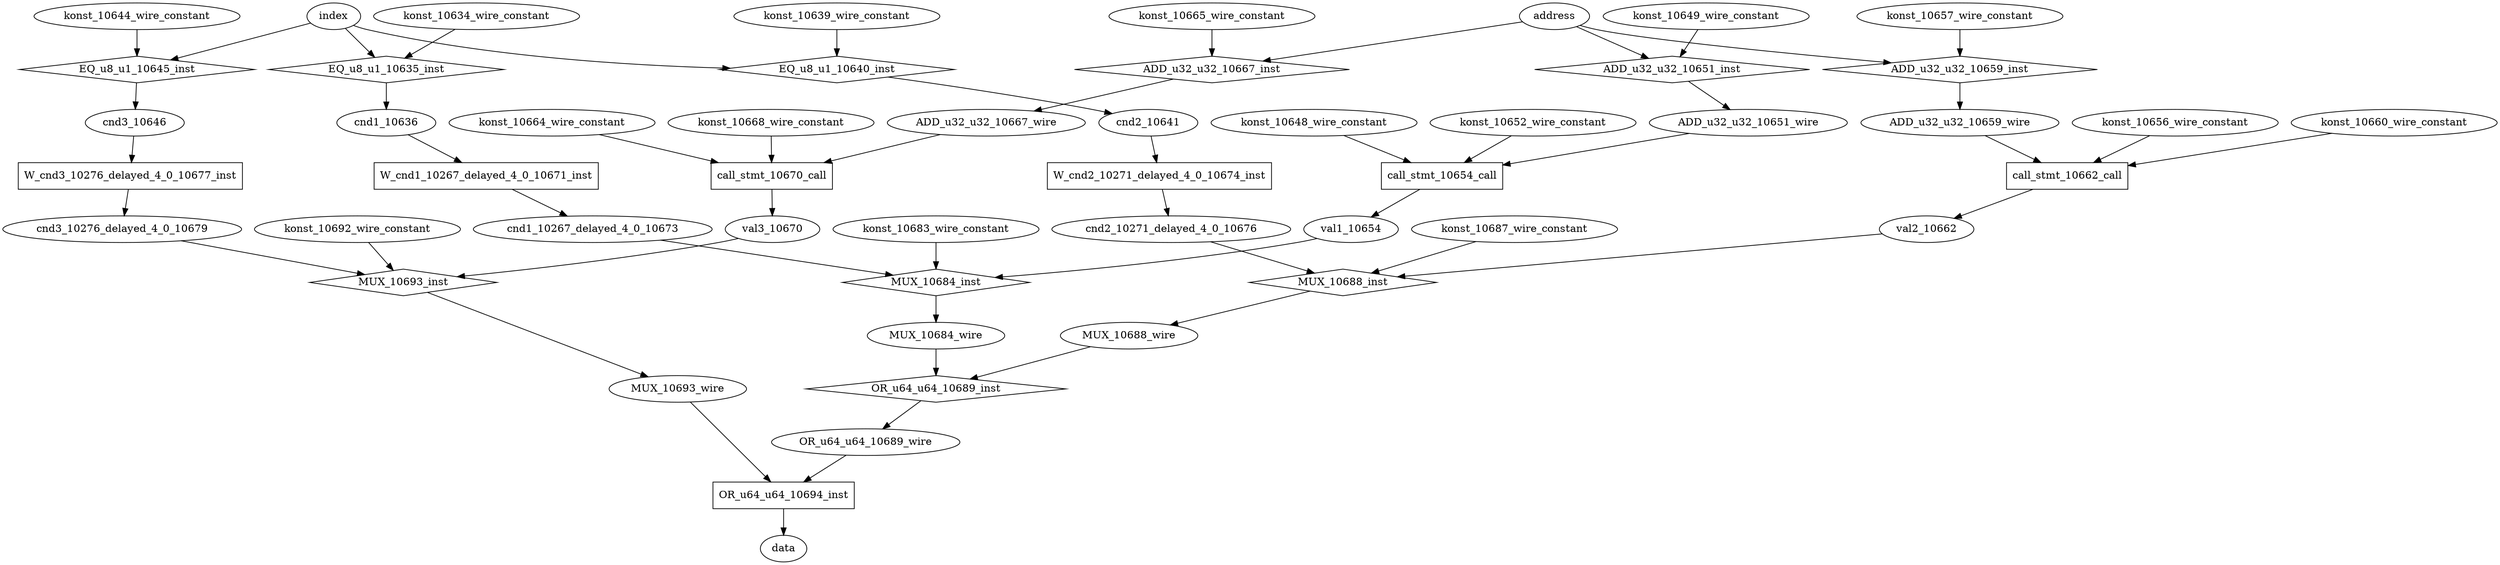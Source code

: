 digraph data_path {
  ADD_u32_u32_10651_wire [shape=ellipse];
  ADD_u32_u32_10659_wire [shape=ellipse];
  ADD_u32_u32_10667_wire [shape=ellipse];
  MUX_10684_wire [shape=ellipse];
  MUX_10688_wire [shape=ellipse];
  MUX_10693_wire [shape=ellipse];
  OR_u64_u64_10689_wire [shape=ellipse];
  cnd1_10267_delayed_4_0_10673 [shape=ellipse];
  cnd1_10636 [shape=ellipse];
  cnd2_10271_delayed_4_0_10676 [shape=ellipse];
  cnd2_10641 [shape=ellipse];
  cnd3_10276_delayed_4_0_10679 [shape=ellipse];
  cnd3_10646 [shape=ellipse];
  konst_10634_wire_constant [shape=ellipse];
  konst_10639_wire_constant [shape=ellipse];
  konst_10644_wire_constant [shape=ellipse];
  konst_10648_wire_constant [shape=ellipse];
  konst_10649_wire_constant [shape=ellipse];
  konst_10652_wire_constant [shape=ellipse];
  konst_10656_wire_constant [shape=ellipse];
  konst_10657_wire_constant [shape=ellipse];
  konst_10660_wire_constant [shape=ellipse];
  konst_10664_wire_constant [shape=ellipse];
  konst_10665_wire_constant [shape=ellipse];
  konst_10668_wire_constant [shape=ellipse];
  konst_10683_wire_constant [shape=ellipse];
  konst_10687_wire_constant [shape=ellipse];
  konst_10692_wire_constant [shape=ellipse];
  val1_10654 [shape=ellipse];
  val2_10662 [shape=ellipse];
  val3_10670 [shape=ellipse];
  ADD_u32_u32_10651_inst [shape=diamond];
address  -> ADD_u32_u32_10651_inst;
konst_10649_wire_constant  -> ADD_u32_u32_10651_inst;
ADD_u32_u32_10651_inst -> ADD_u32_u32_10651_wire;
  ADD_u32_u32_10659_inst [shape=diamond];
address  -> ADD_u32_u32_10659_inst;
konst_10657_wire_constant  -> ADD_u32_u32_10659_inst;
ADD_u32_u32_10659_inst -> ADD_u32_u32_10659_wire;
  ADD_u32_u32_10667_inst [shape=diamond];
address  -> ADD_u32_u32_10667_inst;
konst_10665_wire_constant  -> ADD_u32_u32_10667_inst;
ADD_u32_u32_10667_inst -> ADD_u32_u32_10667_wire;
  EQ_u8_u1_10635_inst [shape=diamond];
index  -> EQ_u8_u1_10635_inst;
konst_10634_wire_constant  -> EQ_u8_u1_10635_inst;
EQ_u8_u1_10635_inst -> cnd1_10636;
  EQ_u8_u1_10640_inst [shape=diamond];
index  -> EQ_u8_u1_10640_inst;
konst_10639_wire_constant  -> EQ_u8_u1_10640_inst;
EQ_u8_u1_10640_inst -> cnd2_10641;
  EQ_u8_u1_10645_inst [shape=diamond];
index  -> EQ_u8_u1_10645_inst;
konst_10644_wire_constant  -> EQ_u8_u1_10645_inst;
EQ_u8_u1_10645_inst -> cnd3_10646;
  MUX_10684_inst [shape=diamond];
cnd1_10267_delayed_4_0_10673  -> MUX_10684_inst;
val1_10654  -> MUX_10684_inst;
konst_10683_wire_constant  -> MUX_10684_inst;
MUX_10684_inst -> MUX_10684_wire;
  MUX_10688_inst [shape=diamond];
cnd2_10271_delayed_4_0_10676  -> MUX_10688_inst;
val2_10662  -> MUX_10688_inst;
konst_10687_wire_constant  -> MUX_10688_inst;
MUX_10688_inst -> MUX_10688_wire;
  MUX_10693_inst [shape=diamond];
cnd3_10276_delayed_4_0_10679  -> MUX_10693_inst;
val3_10670  -> MUX_10693_inst;
konst_10692_wire_constant  -> MUX_10693_inst;
MUX_10693_inst -> MUX_10693_wire;
  OR_u64_u64_10689_inst [shape=diamond];
MUX_10684_wire  -> OR_u64_u64_10689_inst;
MUX_10688_wire  -> OR_u64_u64_10689_inst;
OR_u64_u64_10689_inst -> OR_u64_u64_10689_wire;
  OR_u64_u64_10694_inst [shape=rectangle];
OR_u64_u64_10689_wire  -> OR_u64_u64_10694_inst;
MUX_10693_wire  -> OR_u64_u64_10694_inst;
OR_u64_u64_10694_inst -> data;
  W_cnd1_10267_delayed_4_0_10671_inst [shape=rectangle];
cnd1_10636  -> W_cnd1_10267_delayed_4_0_10671_inst;
W_cnd1_10267_delayed_4_0_10671_inst -> cnd1_10267_delayed_4_0_10673;
  W_cnd2_10271_delayed_4_0_10674_inst [shape=rectangle];
cnd2_10641  -> W_cnd2_10271_delayed_4_0_10674_inst;
W_cnd2_10271_delayed_4_0_10674_inst -> cnd2_10271_delayed_4_0_10676;
  W_cnd3_10276_delayed_4_0_10677_inst [shape=rectangle];
cnd3_10646  -> W_cnd3_10276_delayed_4_0_10677_inst;
W_cnd3_10276_delayed_4_0_10677_inst -> cnd3_10276_delayed_4_0_10679;
  call_stmt_10654_call [shape=rectangle];
konst_10648_wire_constant  -> call_stmt_10654_call;
ADD_u32_u32_10651_wire  -> call_stmt_10654_call;
konst_10652_wire_constant  -> call_stmt_10654_call;
call_stmt_10654_call -> val1_10654;
  call_stmt_10662_call [shape=rectangle];
konst_10656_wire_constant  -> call_stmt_10662_call;
ADD_u32_u32_10659_wire  -> call_stmt_10662_call;
konst_10660_wire_constant  -> call_stmt_10662_call;
call_stmt_10662_call -> val2_10662;
  call_stmt_10670_call [shape=rectangle];
konst_10664_wire_constant  -> call_stmt_10670_call;
ADD_u32_u32_10667_wire  -> call_stmt_10670_call;
konst_10668_wire_constant  -> call_stmt_10670_call;
call_stmt_10670_call -> val3_10670;
}
